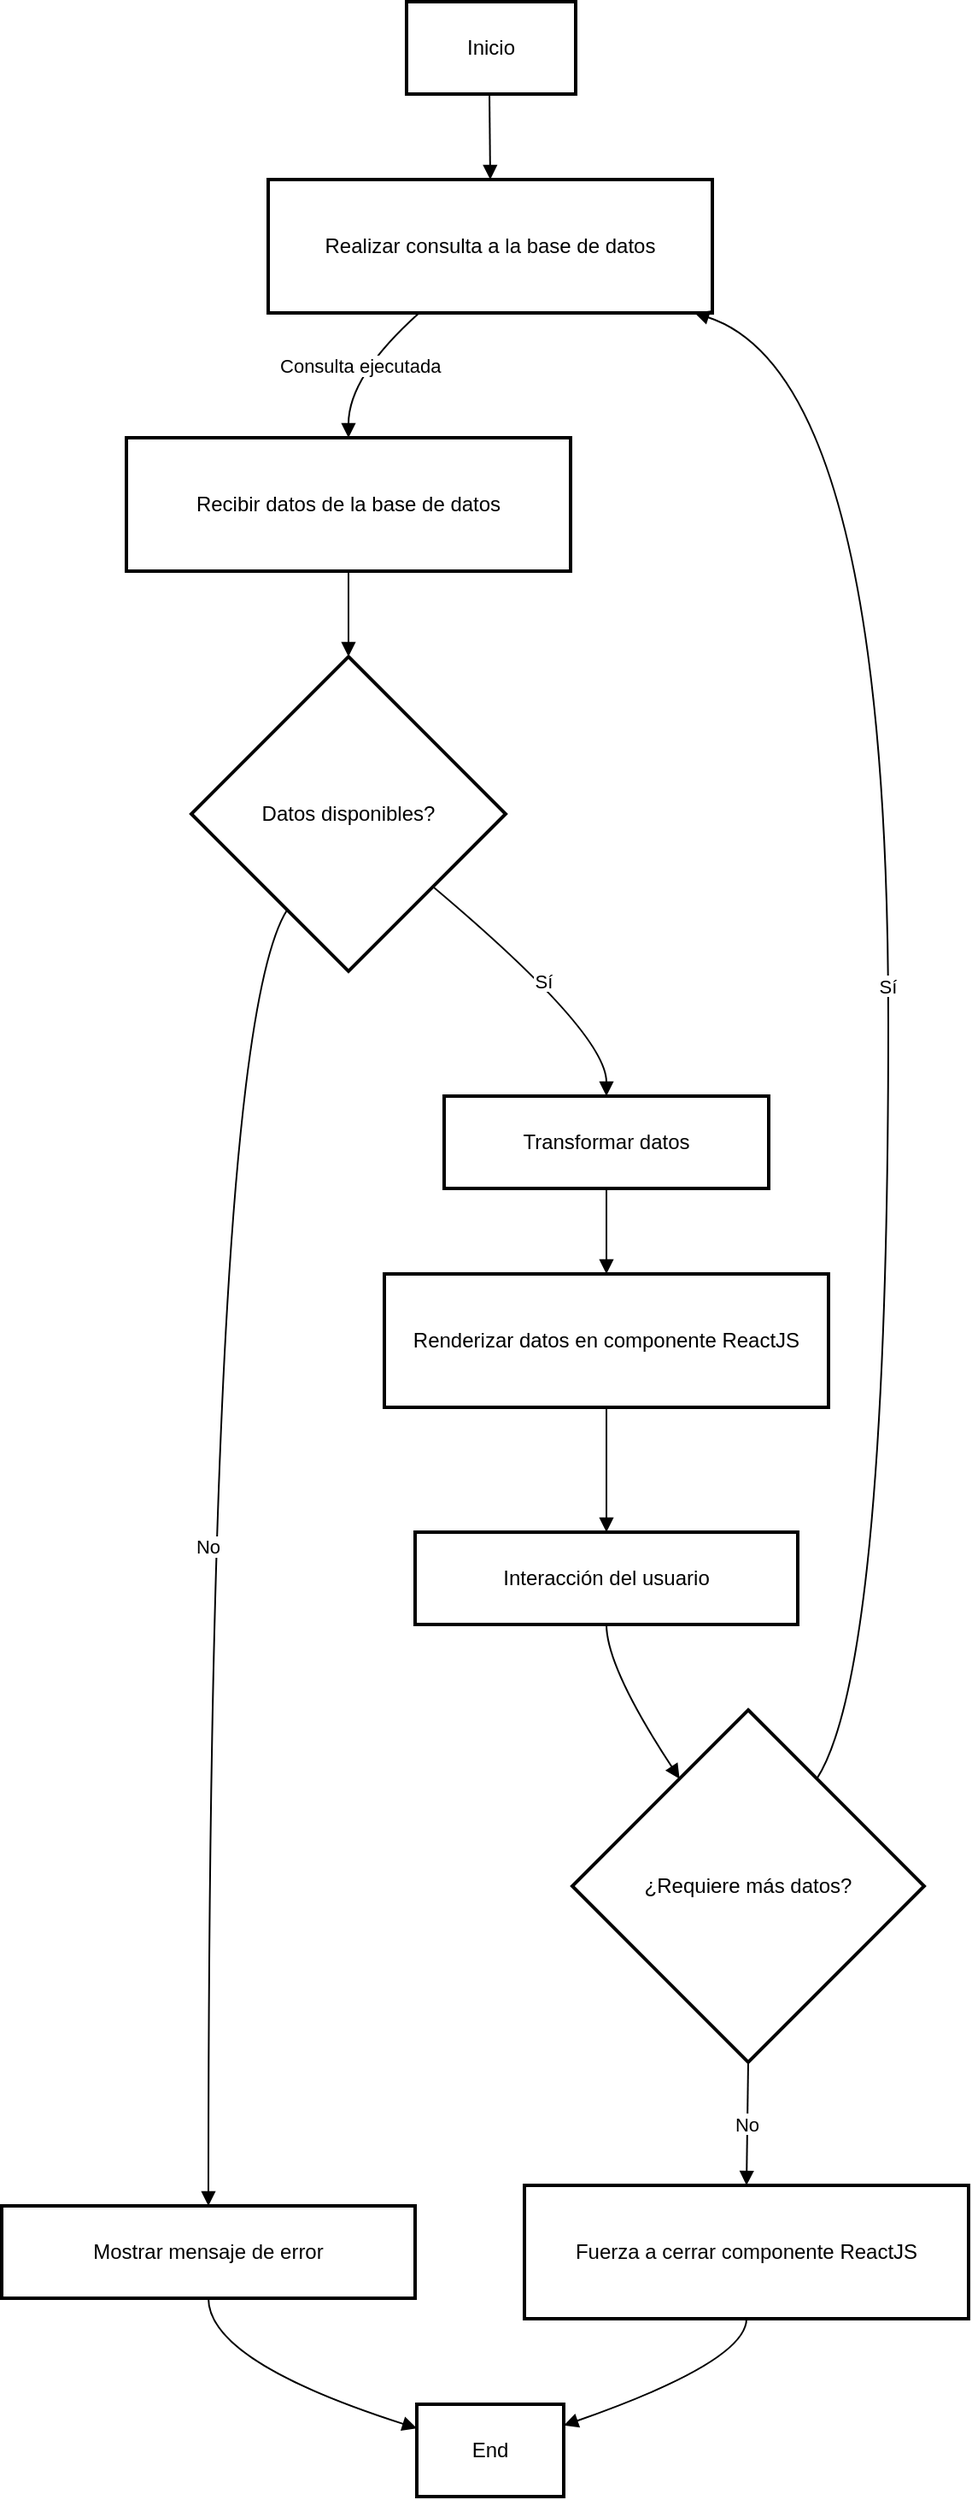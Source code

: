 <mxfile version="28.0.9" pages="2">
  <diagram id="gJM2ljMXdyF7MIMB0QPM" name="Página-1">
    <mxGraphModel dx="1418" dy="786" grid="1" gridSize="10" guides="1" tooltips="1" connect="1" arrows="1" fold="1" page="1" pageScale="1" pageWidth="827" pageHeight="1169" math="0" shadow="0">
      <root>
        <mxCell id="0" />
        <mxCell id="1" parent="0" />
        <mxCell id="2" value="Inicio" style="whiteSpace=wrap;strokeWidth=2;" parent="1" vertex="1">
          <mxGeometry x="245" y="8" width="99" height="54" as="geometry" />
        </mxCell>
        <mxCell id="3" value="Realizar consulta a la base de datos" style="whiteSpace=wrap;strokeWidth=2;" parent="1" vertex="1">
          <mxGeometry x="164" y="112" width="260" height="78" as="geometry" />
        </mxCell>
        <mxCell id="4" value="Recibir datos de la base de datos" style="whiteSpace=wrap;strokeWidth=2;" parent="1" vertex="1">
          <mxGeometry x="81" y="263" width="260" height="78" as="geometry" />
        </mxCell>
        <mxCell id="5" value="Datos disponibles?" style="rhombus;strokeWidth=2;whiteSpace=wrap;" parent="1" vertex="1">
          <mxGeometry x="119" y="391" width="184" height="184" as="geometry" />
        </mxCell>
        <mxCell id="6" value="Transformar datos" style="whiteSpace=wrap;strokeWidth=2;" parent="1" vertex="1">
          <mxGeometry x="267" y="648" width="190" height="54" as="geometry" />
        </mxCell>
        <mxCell id="7" value="Mostrar mensaje de error" style="whiteSpace=wrap;strokeWidth=2;" parent="1" vertex="1">
          <mxGeometry x="8" y="1297" width="242" height="54" as="geometry" />
        </mxCell>
        <mxCell id="8" value="Renderizar datos en componente ReactJS" style="whiteSpace=wrap;strokeWidth=2;" parent="1" vertex="1">
          <mxGeometry x="232" y="752" width="260" height="78" as="geometry" />
        </mxCell>
        <mxCell id="9" value="End" style="whiteSpace=wrap;strokeWidth=2;" parent="1" vertex="1">
          <mxGeometry x="251" y="1413" width="86" height="54" as="geometry" />
        </mxCell>
        <mxCell id="10" value="Interacción del usuario" style="whiteSpace=wrap;strokeWidth=2;" parent="1" vertex="1">
          <mxGeometry x="250" y="903" width="224" height="54" as="geometry" />
        </mxCell>
        <mxCell id="11" value="¿Requiere más datos?" style="rhombus;strokeWidth=2;whiteSpace=wrap;" parent="1" vertex="1">
          <mxGeometry x="342" y="1007" width="206" height="206" as="geometry" />
        </mxCell>
        <mxCell id="12" value="Fuerza a cerrar componente ReactJS" style="whiteSpace=wrap;strokeWidth=2;" parent="1" vertex="1">
          <mxGeometry x="314" y="1285" width="260" height="78" as="geometry" />
        </mxCell>
        <mxCell id="13" value="" style="curved=1;startArrow=none;endArrow=block;exitX=0.49;exitY=1;entryX=0.5;entryY=0;" parent="1" source="2" target="3" edge="1">
          <mxGeometry relative="1" as="geometry">
            <Array as="points" />
          </mxGeometry>
        </mxCell>
        <mxCell id="14" value="Consulta ejecutada" style="curved=1;startArrow=none;endArrow=block;exitX=0.34;exitY=1;entryX=0.5;entryY=0;" parent="1" source="3" target="4" edge="1">
          <mxGeometry relative="1" as="geometry">
            <Array as="points">
              <mxPoint x="211" y="227" />
            </Array>
          </mxGeometry>
        </mxCell>
        <mxCell id="15" value="" style="curved=1;startArrow=none;endArrow=block;exitX=0.5;exitY=1;entryX=0.5;entryY=0;" parent="1" source="4" target="5" edge="1">
          <mxGeometry relative="1" as="geometry">
            <Array as="points" />
          </mxGeometry>
        </mxCell>
        <mxCell id="16" value="Sí" style="curved=1;startArrow=none;endArrow=block;exitX=1;exitY=0.93;entryX=0.5;entryY=0;" parent="1" source="5" target="6" edge="1">
          <mxGeometry relative="1" as="geometry">
            <Array as="points">
              <mxPoint x="362" y="611" />
            </Array>
          </mxGeometry>
        </mxCell>
        <mxCell id="17" value="No" style="curved=1;startArrow=none;endArrow=block;exitX=0.18;exitY=1;entryX=0.5;entryY=0.01;" parent="1" source="5" target="7" edge="1">
          <mxGeometry relative="1" as="geometry">
            <Array as="points">
              <mxPoint x="129" y="611" />
            </Array>
          </mxGeometry>
        </mxCell>
        <mxCell id="18" value="" style="curved=1;startArrow=none;endArrow=block;exitX=0.5;exitY=1;entryX=0.5;entryY=0;" parent="1" source="6" target="8" edge="1">
          <mxGeometry relative="1" as="geometry">
            <Array as="points" />
          </mxGeometry>
        </mxCell>
        <mxCell id="19" value="" style="curved=1;startArrow=none;endArrow=block;exitX=0.5;exitY=1.01;entryX=0;entryY=0.26;" parent="1" source="7" target="9" edge="1">
          <mxGeometry relative="1" as="geometry">
            <Array as="points">
              <mxPoint x="129" y="1388" />
            </Array>
          </mxGeometry>
        </mxCell>
        <mxCell id="20" value="" style="curved=1;startArrow=none;endArrow=block;exitX=0.5;exitY=1;entryX=0.5;entryY=0;" parent="1" source="8" target="10" edge="1">
          <mxGeometry relative="1" as="geometry">
            <Array as="points" />
          </mxGeometry>
        </mxCell>
        <mxCell id="21" value="" style="curved=1;startArrow=none;endArrow=block;exitX=0.5;exitY=1;entryX=0.18;entryY=0;" parent="1" source="10" target="11" edge="1">
          <mxGeometry relative="1" as="geometry">
            <Array as="points">
              <mxPoint x="362" y="982" />
            </Array>
          </mxGeometry>
        </mxCell>
        <mxCell id="22" value="Sí" style="curved=1;startArrow=none;endArrow=block;exitX=0.82;exitY=0;entryX=0.96;entryY=1;" parent="1" source="11" target="3" edge="1">
          <mxGeometry relative="1" as="geometry">
            <Array as="points">
              <mxPoint x="527" y="982" />
              <mxPoint x="527" y="227" />
            </Array>
          </mxGeometry>
        </mxCell>
        <mxCell id="23" value="No" style="curved=1;startArrow=none;endArrow=block;exitX=0.5;exitY=1;entryX=0.5;entryY=0.01;" parent="1" source="11" target="12" edge="1">
          <mxGeometry relative="1" as="geometry">
            <Array as="points" />
          </mxGeometry>
        </mxCell>
        <mxCell id="24" value="" style="curved=1;startArrow=none;endArrow=block;exitX=0.5;exitY=1.01;entryX=1;entryY=0.23;" parent="1" source="12" target="9" edge="1">
          <mxGeometry relative="1" as="geometry">
            <Array as="points">
              <mxPoint x="444" y="1388" />
            </Array>
          </mxGeometry>
        </mxCell>
      </root>
    </mxGraphModel>
  </diagram>
  <diagram id="LQt8GEanqxTDwnkLdslF" name="Página-2">
    <mxGraphModel dx="1418" dy="3122" grid="1" gridSize="10" guides="1" tooltips="1" connect="1" arrows="1" fold="1" page="1" pageScale="1" pageWidth="1654" pageHeight="2336" math="0" shadow="0">
      <root>
        <mxCell id="0" />
        <mxCell id="1" parent="0" />
        <mxCell id="t6bRnu04maWii4WVPjE0-18" value="" style="edgeStyle=orthogonalEdgeStyle;rounded=0;orthogonalLoop=1;jettySize=auto;html=1;" edge="1" parent="1" source="t6bRnu04maWii4WVPjE0-3">
          <mxGeometry relative="1" as="geometry">
            <mxPoint x="790" y="70" as="targetPoint" />
          </mxGeometry>
        </mxCell>
        <mxCell id="t6bRnu04maWii4WVPjE0-3" value="RDIForm" style="html=1;dropTarget=0;whiteSpace=wrap;" vertex="1" parent="1">
          <mxGeometry x="610" y="40" width="120" height="60" as="geometry" />
        </mxCell>
        <mxCell id="t6bRnu04maWii4WVPjE0-4" value="" style="shape=module;jettyWidth=8;jettyHeight=4;" vertex="1" parent="t6bRnu04maWii4WVPjE0-3">
          <mxGeometry x="1" width="20" height="20" relative="1" as="geometry">
            <mxPoint x="-27" y="7" as="offset" />
          </mxGeometry>
        </mxCell>
        <mxCell id="t6bRnu04maWii4WVPjE0-20" value="" style="edgeStyle=orthogonalEdgeStyle;rounded=0;orthogonalLoop=1;jettySize=auto;html=1;" edge="1" parent="1" source="t6bRnu04maWii4WVPjE0-7">
          <mxGeometry relative="1" as="geometry">
            <mxPoint x="420" y="70" as="targetPoint" />
          </mxGeometry>
        </mxCell>
        <mxCell id="t6bRnu04maWii4WVPjE0-7" value="TabPanel" style="html=1;dropTarget=0;whiteSpace=wrap;" vertex="1" parent="1">
          <mxGeometry x="260" y="40" width="120" height="60" as="geometry" />
        </mxCell>
        <mxCell id="t6bRnu04maWii4WVPjE0-8" value="" style="shape=module;jettyWidth=8;jettyHeight=4;" vertex="1" parent="t6bRnu04maWii4WVPjE0-7">
          <mxGeometry x="1" width="20" height="20" relative="1" as="geometry">
            <mxPoint x="-27" y="7" as="offset" />
          </mxGeometry>
        </mxCell>
        <mxCell id="t6bRnu04maWii4WVPjE0-9" value="" style="edgeStyle=orthogonalEdgeStyle;rounded=0;orthogonalLoop=1;jettySize=auto;html=1;" edge="1" parent="1" source="t6bRnu04maWii4WVPjE0-1" target="t6bRnu04maWii4WVPjE0-7">
          <mxGeometry relative="1" as="geometry" />
        </mxCell>
        <mxCell id="t6bRnu04maWii4WVPjE0-13" style="edgeStyle=orthogonalEdgeStyle;rounded=0;orthogonalLoop=1;jettySize=auto;html=1;exitX=1;exitY=0.75;exitDx=0;exitDy=0;entryX=0;entryY=0.5;entryDx=0;entryDy=0;" edge="1" parent="1" source="t6bRnu04maWii4WVPjE0-1" target="t6bRnu04maWii4WVPjE0-11">
          <mxGeometry relative="1" as="geometry" />
        </mxCell>
        <mxCell id="t6bRnu04maWii4WVPjE0-1" value="TabTools" style="html=1;dropTarget=0;whiteSpace=wrap;" vertex="1" parent="1">
          <mxGeometry x="40" y="100" width="120" height="60" as="geometry" />
        </mxCell>
        <mxCell id="t6bRnu04maWii4WVPjE0-2" value="" style="shape=module;jettyWidth=8;jettyHeight=4;" vertex="1" parent="t6bRnu04maWii4WVPjE0-1">
          <mxGeometry x="1" width="20" height="20" relative="1" as="geometry">
            <mxPoint x="-27" y="7" as="offset" />
          </mxGeometry>
        </mxCell>
        <mxCell id="t6bRnu04maWii4WVPjE0-16" value="" style="edgeStyle=orthogonalEdgeStyle;rounded=0;orthogonalLoop=1;jettySize=auto;html=1;" edge="1" parent="1" source="t6bRnu04maWii4WVPjE0-11" target="t6bRnu04maWii4WVPjE0-14">
          <mxGeometry relative="1" as="geometry" />
        </mxCell>
        <mxCell id="t6bRnu04maWii4WVPjE0-11" value="TabPanel" style="html=1;dropTarget=0;whiteSpace=wrap;" vertex="1" parent="1">
          <mxGeometry x="260" y="400" width="120" height="60" as="geometry" />
        </mxCell>
        <mxCell id="t6bRnu04maWii4WVPjE0-12" value="" style="shape=module;jettyWidth=8;jettyHeight=4;" vertex="1" parent="t6bRnu04maWii4WVPjE0-11">
          <mxGeometry x="1" width="20" height="20" relative="1" as="geometry">
            <mxPoint x="-27" y="7" as="offset" />
          </mxGeometry>
        </mxCell>
        <mxCell id="t6bRnu04maWii4WVPjE0-14" value="DashboardTab" style="html=1;dropTarget=0;whiteSpace=wrap;" vertex="1" parent="1">
          <mxGeometry x="430" y="400" width="120" height="60" as="geometry" />
        </mxCell>
        <mxCell id="t6bRnu04maWii4WVPjE0-15" value="" style="shape=module;jettyWidth=8;jettyHeight=4;" vertex="1" parent="t6bRnu04maWii4WVPjE0-14">
          <mxGeometry x="1" width="20" height="20" relative="1" as="geometry">
            <mxPoint x="-27" y="7" as="offset" />
          </mxGeometry>
        </mxCell>
        <mxCell id="t6bRnu04maWii4WVPjE0-21" value="isEditing" style="rhombus;whiteSpace=wrap;html=1;fontColor=#000000;fillColor=#ffffc0;strokeColor=#ff0000;" vertex="1" parent="1">
          <mxGeometry x="790" y="50" width="80" height="40" as="geometry" />
        </mxCell>
        <mxCell id="t6bRnu04maWii4WVPjE0-22" value="no" style="edgeStyle=orthogonalEdgeStyle;html=1;align=left;verticalAlign=bottom;endArrow=open;endSize=8;strokeColor=#ff0000;rounded=0;" edge="1" source="t6bRnu04maWii4WVPjE0-21" parent="1">
          <mxGeometry x="-1" relative="1" as="geometry">
            <mxPoint x="940" y="70" as="targetPoint" />
          </mxGeometry>
        </mxCell>
        <mxCell id="t6bRnu04maWii4WVPjE0-23" value="yes" style="edgeStyle=orthogonalEdgeStyle;html=1;align=left;verticalAlign=top;endArrow=open;endSize=8;strokeColor=#ff0000;rounded=0;" edge="1" source="t6bRnu04maWii4WVPjE0-21" parent="1">
          <mxGeometry x="-1" relative="1" as="geometry">
            <mxPoint x="830.5" y="140" as="targetPoint" />
            <Array as="points">
              <mxPoint x="829.5" y="115" />
              <mxPoint x="830.5" y="115" />
            </Array>
          </mxGeometry>
        </mxCell>
        <mxCell id="t6bRnu04maWii4WVPjE0-24" value="&lt;div&gt;&lt;font style=&quot;font-size: 10px;&quot;&gt;BTN&lt;/font&gt;&lt;/div&gt;&lt;font style=&quot;font-size: 10px;&quot;&gt;ActualizarSnapShot&lt;/font&gt;&lt;div&gt;&lt;font style=&quot;font-size: 10px;&quot;&gt;/&lt;/font&gt;&lt;/div&gt;&lt;div&gt;&lt;font style=&quot;font-size: 10px;&quot;&gt;AgregarSnapShot&lt;/font&gt;&lt;/div&gt;" style="rounded=1;whiteSpace=wrap;html=1;absoluteArcSize=1;arcSize=14;strokeWidth=2;" vertex="1" parent="1">
          <mxGeometry x="710" y="-70" width="100" height="70" as="geometry" />
        </mxCell>
        <mxCell id="t6bRnu04maWii4WVPjE0-27" value="" style="edgeStyle=orthogonalEdgeStyle;rounded=0;orthogonalLoop=1;jettySize=auto;html=1;" edge="1" parent="1" source="t6bRnu04maWii4WVPjE0-25">
          <mxGeometry relative="1" as="geometry">
            <mxPoint x="610" y="70" as="targetPoint" />
          </mxGeometry>
        </mxCell>
        <mxCell id="t6bRnu04maWii4WVPjE0-25" value="&lt;div&gt;&lt;font style=&quot;font-size: 10px;&quot;&gt;BTN&lt;/font&gt;&lt;/div&gt;&lt;br&gt;&lt;div&gt;&lt;span style=&quot;font-size: 10px;&quot;&gt;Agregar RDI&lt;/span&gt;&lt;/div&gt;" style="rounded=1;whiteSpace=wrap;html=1;absoluteArcSize=1;arcSize=14;strokeWidth=2;strokeColor=light-dark(#000000,#00CC00);" vertex="1" parent="1">
          <mxGeometry x="420" y="35" width="100" height="70" as="geometry" />
        </mxCell>
        <mxCell id="t6bRnu04maWii4WVPjE0-28" value="&lt;div&gt;&lt;font style=&quot;font-size: 10px;&quot;&gt;BTN&lt;/font&gt;&lt;/div&gt;&lt;div&gt;&lt;span style=&quot;font-size: 10px;&quot;&gt;Guardar&lt;/span&gt;&lt;/div&gt;" style="rounded=1;whiteSpace=wrap;html=1;absoluteArcSize=1;arcSize=14;strokeWidth=2;strokeColor=light-dark(#000000,#00CC00);" vertex="1" parent="1">
          <mxGeometry x="780" y="140" width="100" height="50" as="geometry" />
        </mxCell>
        <mxCell id="t6bRnu04maWii4WVPjE0-29" value="&lt;div&gt;&lt;font style=&quot;font-size: 10px;&quot;&gt;BTN&lt;/font&gt;&lt;/div&gt;&lt;div&gt;&lt;span style=&quot;font-size: 10px;&quot;&gt;Aceptar&lt;/span&gt;&lt;/div&gt;" style="rounded=1;whiteSpace=wrap;html=1;absoluteArcSize=1;arcSize=14;strokeWidth=2;strokeColor=light-dark(#000000,#00CC00);" vertex="1" parent="1">
          <mxGeometry x="940" y="45" width="100" height="50" as="geometry" />
        </mxCell>
      </root>
    </mxGraphModel>
  </diagram>
</mxfile>
